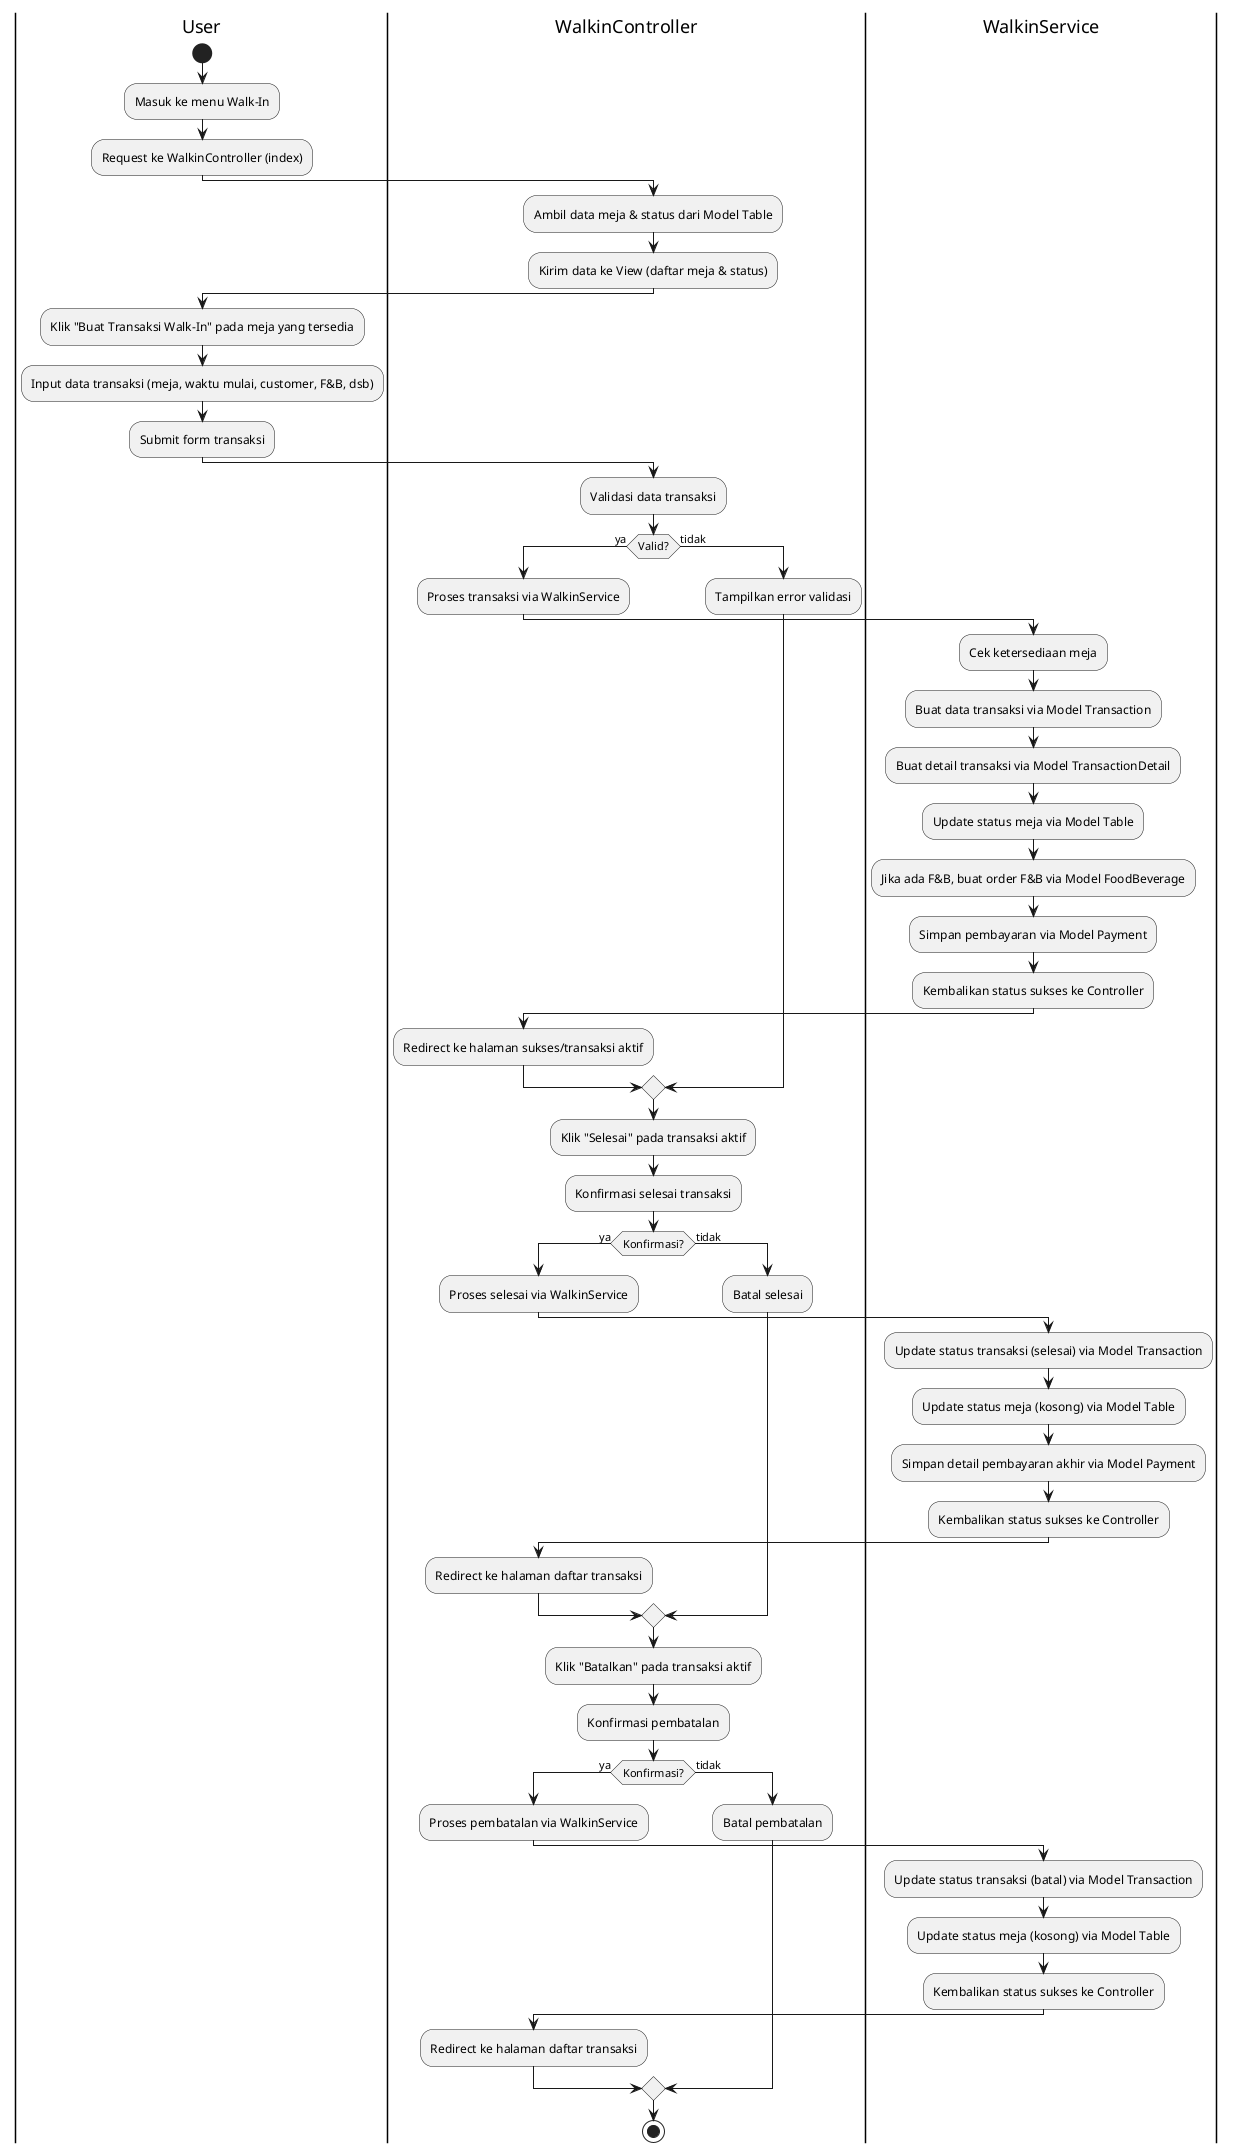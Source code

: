 @startuml Activity Diagram - Fitur Walk-In

|User|
start
:Masuk ke menu Walk-In;
:Request ke WalkinController (index);

|WalkinController|
:Ambil data meja & status dari Model Table;
:Kirim data ke View (daftar meja & status);

|User|
:Klik "Buat Transaksi Walk-In" pada meja yang tersedia;
:Input data transaksi (meja, waktu mulai, customer, F&B, dsb);
:Submit form transaksi;

|WalkinController|
:Validasi data transaksi;
if (Valid?) then (ya)
  :Proses transaksi via WalkinService;
  |WalkinService|
  :Cek ketersediaan meja;
  :Buat data transaksi via Model Transaction;
  :Buat detail transaksi via Model TransactionDetail;
  :Update status meja via Model Table;
  :Jika ada F&B, buat order F&B via Model FoodBeverage;
  :Simpan pembayaran via Model Payment;
  :Kembalikan status sukses ke Controller;
  |WalkinController|
  :Redirect ke halaman sukses/transaksi aktif;
else (tidak)
  :Tampilkan error validasi;
endif

:Klik "Selesai" pada transaksi aktif;
:Konfirmasi selesai transaksi;
if (Konfirmasi?) then (ya)
  :Proses selesai via WalkinService;
  |WalkinService|
  :Update status transaksi (selesai) via Model Transaction;
  :Update status meja (kosong) via Model Table;
  :Simpan detail pembayaran akhir via Model Payment;
  :Kembalikan status sukses ke Controller;
  |WalkinController|
  :Redirect ke halaman daftar transaksi;
else (tidak)
  :Batal selesai;
endif

:Klik "Batalkan" pada transaksi aktif;
:Konfirmasi pembatalan;
if (Konfirmasi?) then (ya)
  :Proses pembatalan via WalkinService;
  |WalkinService|
  :Update status transaksi (batal) via Model Transaction;
  :Update status meja (kosong) via Model Table;
  :Kembalikan status sukses ke Controller;
  |WalkinController|
  :Redirect ke halaman daftar transaksi;
else (tidak)
  :Batal pembatalan;
endif

stop

@enduml